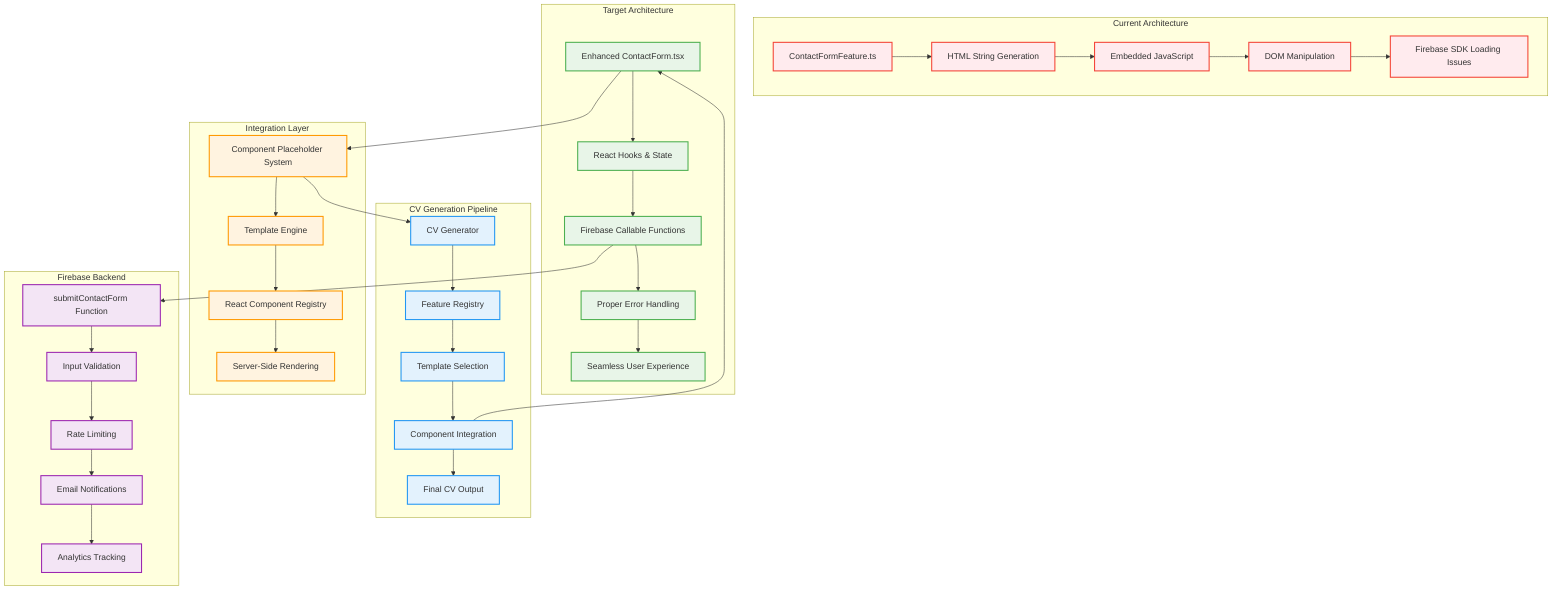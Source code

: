 graph TB
    subgraph "Current Architecture"
        A[ContactFormFeature.ts] --> B[HTML String Generation]
        B --> C[Embedded JavaScript]
        C --> D[DOM Manipulation]
        D --> E[Firebase SDK Loading Issues]
    end
    
    subgraph "Target Architecture"
        F[Enhanced ContactForm.tsx] --> G[React Hooks & State]
        G --> H[Firebase Callable Functions]
        H --> I[Proper Error Handling]
        I --> J[Seamless User Experience]
    end
    
    subgraph "Integration Layer"
        K[Component Placeholder System] --> L[Template Engine]
        L --> M[React Component Registry]
        M --> N[Server-Side Rendering]
    end
    
    subgraph "CV Generation Pipeline"
        O[CV Generator] --> P[Feature Registry]
        P --> Q[Template Selection]
        Q --> R[Component Integration]
        R --> S[Final CV Output]
    end
    
    subgraph "Firebase Backend"
        T[submitContactForm Function] --> U[Input Validation]
        U --> V[Rate Limiting]
        V --> W[Email Notifications]
        W --> X[Analytics Tracking]
    end
    
    %% Connections
    F --> K
    K --> O
    H --> T
    R --> F
    
    %% Styling
    classDef current fill:#ffebee,stroke:#f44336,stroke-width:2px
    classDef target fill:#e8f5e8,stroke:#4caf50,stroke-width:2px
    classDef integration fill:#fff3e0,stroke:#ff9800,stroke-width:2px
    classDef pipeline fill:#e3f2fd,stroke:#2196f3,stroke-width:2px
    classDef backend fill:#f3e5f5,stroke:#9c27b0,stroke-width:2px
    
    class A,B,C,D,E current
    class F,G,H,I,J target
    class K,L,M,N integration
    class O,P,Q,R,S pipeline
    class T,U,V,W,X backend